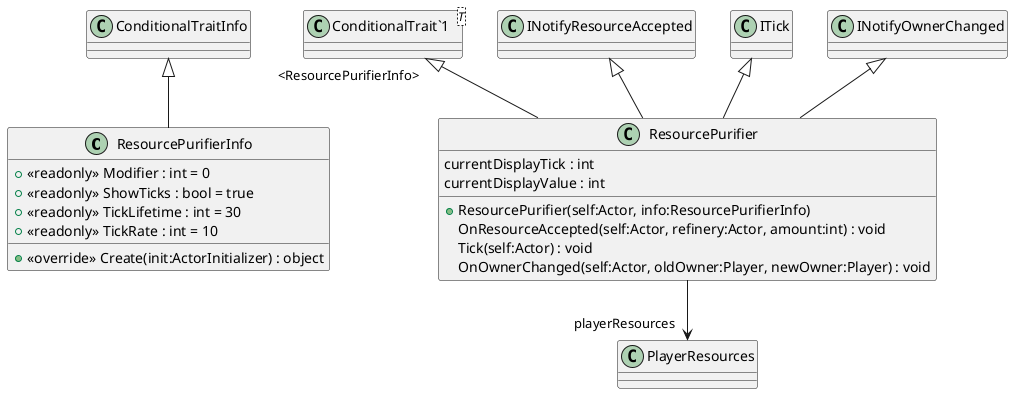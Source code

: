 @startuml
class ResourcePurifierInfo {
    + <<readonly>> Modifier : int = 0
    + <<readonly>> ShowTicks : bool = true
    + <<readonly>> TickLifetime : int = 30
    + <<readonly>> TickRate : int = 10
    + <<override>> Create(init:ActorInitializer) : object
}
class ResourcePurifier {
    currentDisplayTick : int
    currentDisplayValue : int
    + ResourcePurifier(self:Actor, info:ResourcePurifierInfo)
    OnResourceAccepted(self:Actor, refinery:Actor, amount:int) : void
    Tick(self:Actor) : void
    OnOwnerChanged(self:Actor, oldOwner:Player, newOwner:Player) : void
}
class "ConditionalTrait`1"<T> {
}
ConditionalTraitInfo <|-- ResourcePurifierInfo
"ConditionalTrait`1" "<ResourcePurifierInfo>" <|-- ResourcePurifier
INotifyResourceAccepted <|-- ResourcePurifier
ITick <|-- ResourcePurifier
INotifyOwnerChanged <|-- ResourcePurifier
ResourcePurifier --> "playerResources" PlayerResources
@enduml
